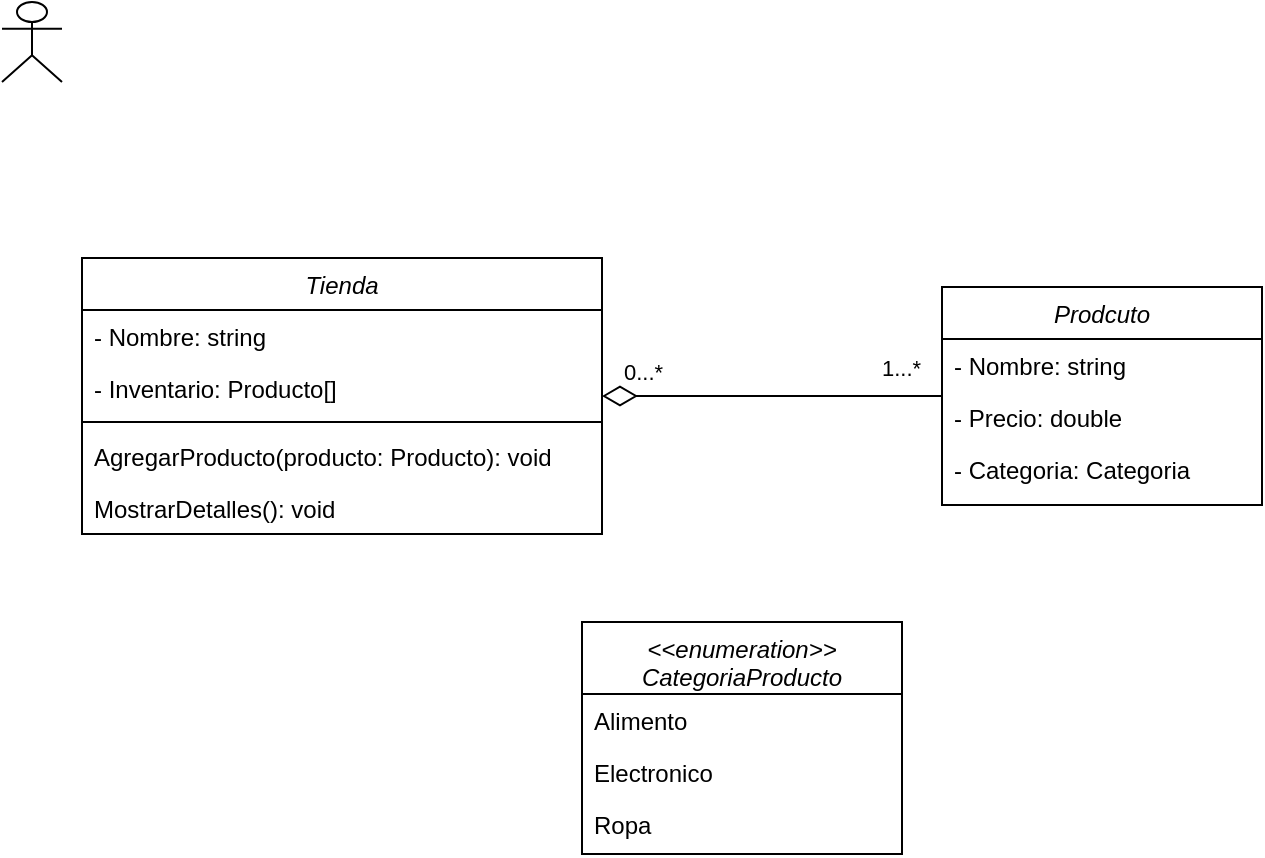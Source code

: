 <mxfile version="24.7.12">
  <diagram id="C5RBs43oDa-KdzZeNtuy" name="Page-1">
    <mxGraphModel dx="880" dy="468" grid="1" gridSize="10" guides="1" tooltips="1" connect="1" arrows="1" fold="1" page="1" pageScale="1" pageWidth="827" pageHeight="1169" math="0" shadow="0">
      <root>
        <mxCell id="WIyWlLk6GJQsqaUBKTNV-0" />
        <mxCell id="WIyWlLk6GJQsqaUBKTNV-1" parent="WIyWlLk6GJQsqaUBKTNV-0" />
        <mxCell id="zkfFHV4jXpPFQw0GAbJ--0" value="Prodcuto" style="swimlane;fontStyle=2;align=center;verticalAlign=top;childLayout=stackLayout;horizontal=1;startSize=26;horizontalStack=0;resizeParent=1;resizeLast=0;collapsible=1;marginBottom=0;rounded=0;shadow=0;strokeWidth=1;" parent="WIyWlLk6GJQsqaUBKTNV-1" vertex="1">
          <mxGeometry x="470" y="142.5" width="160" height="109" as="geometry">
            <mxRectangle x="230" y="140" width="160" height="26" as="alternateBounds" />
          </mxGeometry>
        </mxCell>
        <mxCell id="zkfFHV4jXpPFQw0GAbJ--1" value="- Nombre: string" style="text;align=left;verticalAlign=top;spacingLeft=4;spacingRight=4;overflow=hidden;rotatable=0;points=[[0,0.5],[1,0.5]];portConstraint=eastwest;" parent="zkfFHV4jXpPFQw0GAbJ--0" vertex="1">
          <mxGeometry y="26" width="160" height="26" as="geometry" />
        </mxCell>
        <mxCell id="bTwF7S3Lj6c7NdonEm9b-29" value="- Precio: double" style="text;align=left;verticalAlign=top;spacingLeft=4;spacingRight=4;overflow=hidden;rotatable=0;points=[[0,0.5],[1,0.5]];portConstraint=eastwest;" vertex="1" parent="zkfFHV4jXpPFQw0GAbJ--0">
          <mxGeometry y="52" width="160" height="26" as="geometry" />
        </mxCell>
        <mxCell id="zkfFHV4jXpPFQw0GAbJ--2" value="- Categoria: Categoria" style="text;align=left;verticalAlign=top;spacingLeft=4;spacingRight=4;overflow=hidden;rotatable=0;points=[[0,0.5],[1,0.5]];portConstraint=eastwest;rounded=0;shadow=0;html=0;" parent="zkfFHV4jXpPFQw0GAbJ--0" vertex="1">
          <mxGeometry y="78" width="160" height="26" as="geometry" />
        </mxCell>
        <mxCell id="bTwF7S3Lj6c7NdonEm9b-0" value="" style="shape=umlActor;verticalLabelPosition=bottom;verticalAlign=top;html=1;outlineConnect=0;" vertex="1" parent="WIyWlLk6GJQsqaUBKTNV-1">
          <mxGeometry width="30" height="40" as="geometry" />
        </mxCell>
        <mxCell id="bTwF7S3Lj6c7NdonEm9b-10" value="Tienda" style="swimlane;fontStyle=2;align=center;verticalAlign=top;childLayout=stackLayout;horizontal=1;startSize=26;horizontalStack=0;resizeParent=1;resizeLast=0;collapsible=1;marginBottom=0;rounded=0;shadow=0;strokeWidth=1;" vertex="1" parent="WIyWlLk6GJQsqaUBKTNV-1">
          <mxGeometry x="40" y="128" width="260" height="138" as="geometry">
            <mxRectangle x="230" y="140" width="160" height="26" as="alternateBounds" />
          </mxGeometry>
        </mxCell>
        <mxCell id="bTwF7S3Lj6c7NdonEm9b-11" value="- Nombre: string" style="text;align=left;verticalAlign=top;spacingLeft=4;spacingRight=4;overflow=hidden;rotatable=0;points=[[0,0.5],[1,0.5]];portConstraint=eastwest;" vertex="1" parent="bTwF7S3Lj6c7NdonEm9b-10">
          <mxGeometry y="26" width="260" height="26" as="geometry" />
        </mxCell>
        <mxCell id="bTwF7S3Lj6c7NdonEm9b-12" value="- Inventario: Producto[]" style="text;align=left;verticalAlign=top;spacingLeft=4;spacingRight=4;overflow=hidden;rotatable=0;points=[[0,0.5],[1,0.5]];portConstraint=eastwest;rounded=0;shadow=0;html=0;" vertex="1" parent="bTwF7S3Lj6c7NdonEm9b-10">
          <mxGeometry y="52" width="260" height="26" as="geometry" />
        </mxCell>
        <mxCell id="bTwF7S3Lj6c7NdonEm9b-14" value="" style="line;html=1;strokeWidth=1;align=left;verticalAlign=middle;spacingTop=-1;spacingLeft=3;spacingRight=3;rotatable=0;labelPosition=right;points=[];portConstraint=eastwest;" vertex="1" parent="bTwF7S3Lj6c7NdonEm9b-10">
          <mxGeometry y="78" width="260" height="8" as="geometry" />
        </mxCell>
        <mxCell id="bTwF7S3Lj6c7NdonEm9b-21" value="AgregarProducto(producto: Producto): void" style="text;align=left;verticalAlign=top;spacingLeft=4;spacingRight=4;overflow=hidden;rotatable=0;points=[[0,0.5],[1,0.5]];portConstraint=eastwest;" vertex="1" parent="bTwF7S3Lj6c7NdonEm9b-10">
          <mxGeometry y="86" width="260" height="26" as="geometry" />
        </mxCell>
        <mxCell id="bTwF7S3Lj6c7NdonEm9b-15" value="MostrarDetalles(): void" style="text;align=left;verticalAlign=top;spacingLeft=4;spacingRight=4;overflow=hidden;rotatable=0;points=[[0,0.5],[1,0.5]];portConstraint=eastwest;" vertex="1" parent="bTwF7S3Lj6c7NdonEm9b-10">
          <mxGeometry y="112" width="260" height="26" as="geometry" />
        </mxCell>
        <mxCell id="bTwF7S3Lj6c7NdonEm9b-22" value="" style="endArrow=none;html=1;rounded=0;endFill=0;startArrow=diamondThin;startFill=0;startSize=15;" edge="1" parent="WIyWlLk6GJQsqaUBKTNV-1" source="bTwF7S3Lj6c7NdonEm9b-10" target="zkfFHV4jXpPFQw0GAbJ--0">
          <mxGeometry relative="1" as="geometry">
            <mxPoint x="310" y="280" as="sourcePoint" />
            <mxPoint x="280" y="188.419" as="targetPoint" />
          </mxGeometry>
        </mxCell>
        <mxCell id="bTwF7S3Lj6c7NdonEm9b-24" value="0...*" style="edgeLabel;resizable=0;html=1;;align=left;verticalAlign=bottom;" connectable="0" vertex="1" parent="bTwF7S3Lj6c7NdonEm9b-22">
          <mxGeometry x="-1" relative="1" as="geometry">
            <mxPoint x="9" y="-4" as="offset" />
          </mxGeometry>
        </mxCell>
        <mxCell id="bTwF7S3Lj6c7NdonEm9b-30" value="1...*" style="edgeLabel;resizable=0;html=1;;align=left;verticalAlign=bottom;" connectable="0" vertex="1" parent="WIyWlLk6GJQsqaUBKTNV-1">
          <mxGeometry x="440" y="180.002" as="geometry">
            <mxPoint x="-2" y="11" as="offset" />
          </mxGeometry>
        </mxCell>
        <mxCell id="bTwF7S3Lj6c7NdonEm9b-31" value="&lt;&lt;enumeration&gt;&gt;&#xa;CategoriaProducto" style="swimlane;fontStyle=2;align=center;verticalAlign=top;childLayout=stackLayout;horizontal=1;startSize=36;horizontalStack=0;resizeParent=1;resizeLast=0;collapsible=1;marginBottom=0;rounded=0;shadow=0;strokeWidth=1;" vertex="1" parent="WIyWlLk6GJQsqaUBKTNV-1">
          <mxGeometry x="290" y="310" width="160" height="116" as="geometry">
            <mxRectangle x="230" y="140" width="160" height="26" as="alternateBounds" />
          </mxGeometry>
        </mxCell>
        <mxCell id="bTwF7S3Lj6c7NdonEm9b-32" value="Alimento" style="text;align=left;verticalAlign=top;spacingLeft=4;spacingRight=4;overflow=hidden;rotatable=0;points=[[0,0.5],[1,0.5]];portConstraint=eastwest;" vertex="1" parent="bTwF7S3Lj6c7NdonEm9b-31">
          <mxGeometry y="36" width="160" height="26" as="geometry" />
        </mxCell>
        <mxCell id="bTwF7S3Lj6c7NdonEm9b-33" value="Electronico" style="text;align=left;verticalAlign=top;spacingLeft=4;spacingRight=4;overflow=hidden;rotatable=0;points=[[0,0.5],[1,0.5]];portConstraint=eastwest;" vertex="1" parent="bTwF7S3Lj6c7NdonEm9b-31">
          <mxGeometry y="62" width="160" height="26" as="geometry" />
        </mxCell>
        <mxCell id="bTwF7S3Lj6c7NdonEm9b-34" value="Ropa" style="text;align=left;verticalAlign=top;spacingLeft=4;spacingRight=4;overflow=hidden;rotatable=0;points=[[0,0.5],[1,0.5]];portConstraint=eastwest;rounded=0;shadow=0;html=0;" vertex="1" parent="bTwF7S3Lj6c7NdonEm9b-31">
          <mxGeometry y="88" width="160" height="26" as="geometry" />
        </mxCell>
      </root>
    </mxGraphModel>
  </diagram>
</mxfile>
